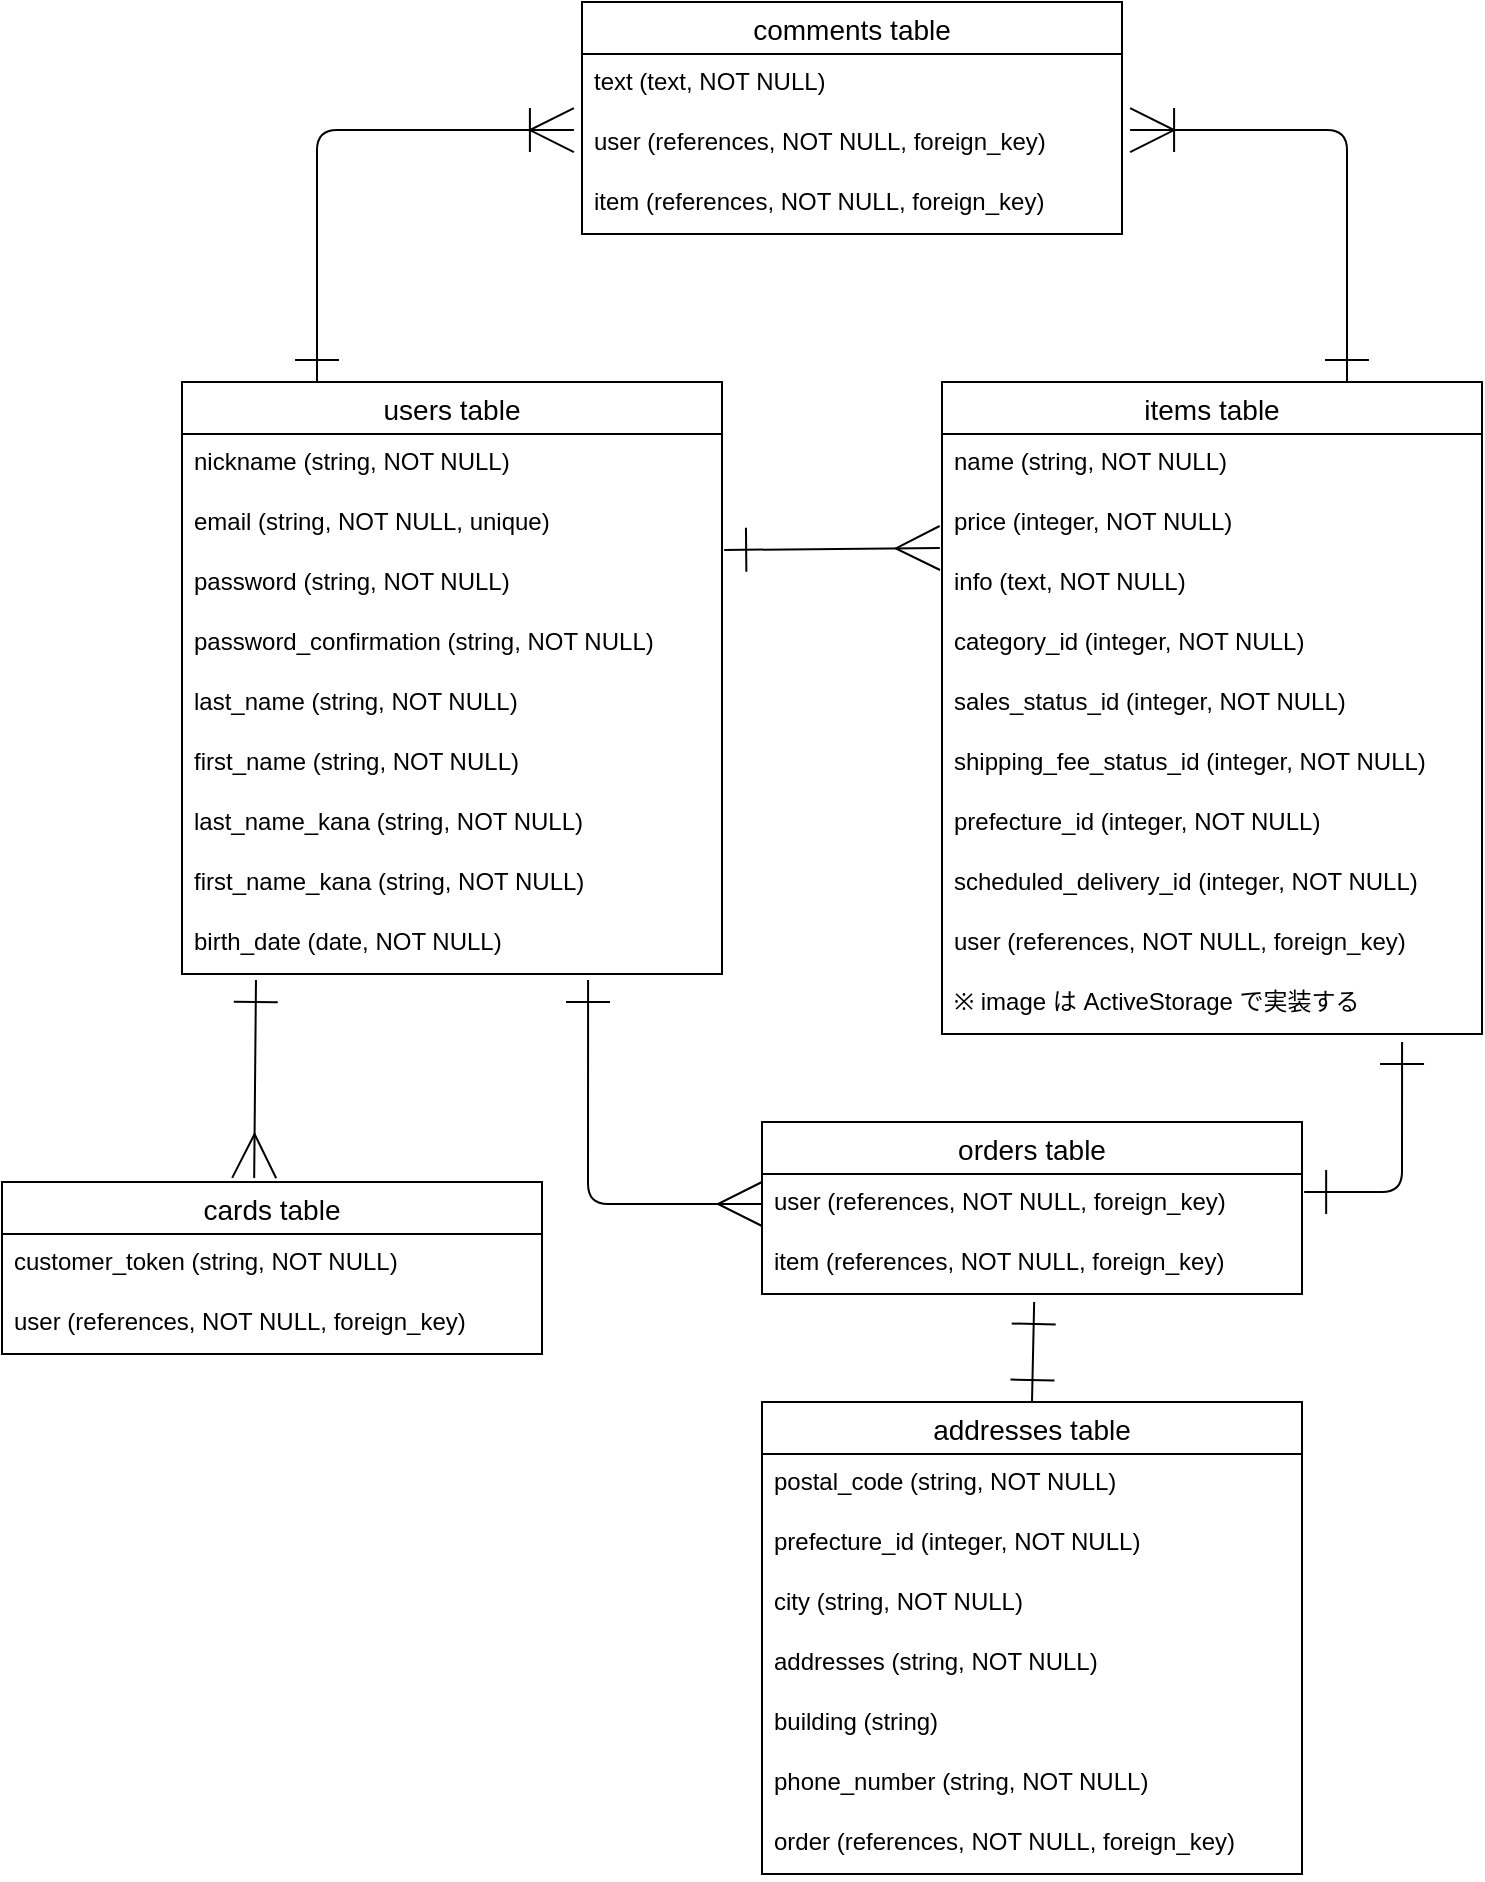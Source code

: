<mxfile>
    <diagram id="KHm3t2SEJSHAECBiW7SG" name="ページ1">
        <mxGraphModel dx="1378" dy="807" grid="1" gridSize="10" guides="1" tooltips="1" connect="1" arrows="1" fold="1" page="1" pageScale="1" pageWidth="827" pageHeight="1169" math="0" shadow="0">
            <root>
                <mxCell id="0"/>
                <mxCell id="1" parent="0"/>
                <mxCell id="2" value="users table" style="swimlane;fontStyle=0;childLayout=stackLayout;horizontal=1;startSize=26;horizontalStack=0;resizeParent=1;resizeParentMax=0;resizeLast=0;collapsible=1;marginBottom=0;align=center;fontSize=14;" parent="1" vertex="1">
                    <mxGeometry x="100" y="390" width="270" height="296" as="geometry">
                        <mxRectangle x="50" y="50" width="100" height="26" as="alternateBounds"/>
                    </mxGeometry>
                </mxCell>
                <mxCell id="3" value="nickname (string, NOT NULL)" style="text;strokeColor=none;fillColor=none;spacingLeft=4;spacingRight=4;overflow=hidden;rotatable=0;points=[[0,0.5],[1,0.5]];portConstraint=eastwest;fontSize=12;" parent="2" vertex="1">
                    <mxGeometry y="26" width="270" height="30" as="geometry"/>
                </mxCell>
                <mxCell id="4" value="email (string, NOT NULL, unique)" style="text;strokeColor=none;fillColor=none;spacingLeft=4;spacingRight=4;overflow=hidden;rotatable=0;points=[[0,0.5],[1,0.5]];portConstraint=eastwest;fontSize=12;" parent="2" vertex="1">
                    <mxGeometry y="56" width="270" height="30" as="geometry"/>
                </mxCell>
                <mxCell id="5" value="password (string, NOT NULL)" style="text;strokeColor=none;fillColor=none;spacingLeft=4;spacingRight=4;overflow=hidden;rotatable=0;points=[[0,0.5],[1,0.5]];portConstraint=eastwest;fontSize=12;" parent="2" vertex="1">
                    <mxGeometry y="86" width="270" height="30" as="geometry"/>
                </mxCell>
                <mxCell id="41" value="password_confirmation (string, NOT NULL)" style="text;strokeColor=none;fillColor=none;spacingLeft=4;spacingRight=4;overflow=hidden;rotatable=0;points=[[0,0.5],[1,0.5]];portConstraint=eastwest;fontSize=12;" parent="2" vertex="1">
                    <mxGeometry y="116" width="270" height="30" as="geometry"/>
                </mxCell>
                <mxCell id="42" value="last_name (string, NOT NULL)" style="text;strokeColor=none;fillColor=none;spacingLeft=4;spacingRight=4;overflow=hidden;rotatable=0;points=[[0,0.5],[1,0.5]];portConstraint=eastwest;fontSize=12;" parent="2" vertex="1">
                    <mxGeometry y="146" width="270" height="30" as="geometry"/>
                </mxCell>
                <mxCell id="43" value="first_name (string, NOT NULL)" style="text;strokeColor=none;fillColor=none;spacingLeft=4;spacingRight=4;overflow=hidden;rotatable=0;points=[[0,0.5],[1,0.5]];portConstraint=eastwest;fontSize=12;" parent="2" vertex="1">
                    <mxGeometry y="176" width="270" height="30" as="geometry"/>
                </mxCell>
                <mxCell id="46" value="last_name_kana (string, NOT NULL)" style="text;strokeColor=none;fillColor=none;spacingLeft=4;spacingRight=4;overflow=hidden;rotatable=0;points=[[0,0.5],[1,0.5]];portConstraint=eastwest;fontSize=12;" parent="2" vertex="1">
                    <mxGeometry y="206" width="270" height="30" as="geometry"/>
                </mxCell>
                <mxCell id="45" value="first_name_kana (string, NOT NULL)" style="text;strokeColor=none;fillColor=none;spacingLeft=4;spacingRight=4;overflow=hidden;rotatable=0;points=[[0,0.5],[1,0.5]];portConstraint=eastwest;fontSize=12;" parent="2" vertex="1">
                    <mxGeometry y="236" width="270" height="30" as="geometry"/>
                </mxCell>
                <mxCell id="44" value="birth_date (date, NOT NULL)" style="text;strokeColor=none;fillColor=none;spacingLeft=4;spacingRight=4;overflow=hidden;rotatable=0;points=[[0,0.5],[1,0.5]];portConstraint=eastwest;fontSize=12;" parent="2" vertex="1">
                    <mxGeometry y="266" width="270" height="30" as="geometry"/>
                </mxCell>
                <mxCell id="32" value="items table" style="swimlane;fontStyle=0;childLayout=stackLayout;horizontal=1;startSize=26;horizontalStack=0;resizeParent=1;resizeParentMax=0;resizeLast=0;collapsible=1;marginBottom=0;align=center;fontSize=14;" parent="1" vertex="1">
                    <mxGeometry x="480" y="390" width="270" height="326" as="geometry"/>
                </mxCell>
                <mxCell id="34" value="name (string, NOT NULL)" style="text;strokeColor=none;fillColor=none;spacingLeft=4;spacingRight=4;overflow=hidden;rotatable=0;points=[[0,0.5],[1,0.5]];portConstraint=eastwest;fontSize=12;" parent="32" vertex="1">
                    <mxGeometry y="26" width="270" height="30" as="geometry"/>
                </mxCell>
                <mxCell id="61" value="price (integer, NOT NULL)" style="text;strokeColor=none;fillColor=none;spacingLeft=4;spacingRight=4;overflow=hidden;rotatable=0;points=[[0,0.5],[1,0.5]];portConstraint=eastwest;fontSize=12;" parent="32" vertex="1">
                    <mxGeometry y="56" width="270" height="30" as="geometry"/>
                </mxCell>
                <mxCell id="53" value="info (text, NOT NULL)" style="text;strokeColor=none;fillColor=none;spacingLeft=4;spacingRight=4;overflow=hidden;rotatable=0;points=[[0,0.5],[1,0.5]];portConstraint=eastwest;fontSize=12;" parent="32" vertex="1">
                    <mxGeometry y="86" width="270" height="30" as="geometry"/>
                </mxCell>
                <mxCell id="55" value="category_id (integer, NOT NULL)" style="text;strokeColor=none;fillColor=none;spacingLeft=4;spacingRight=4;overflow=hidden;rotatable=0;points=[[0,0.5],[1,0.5]];portConstraint=eastwest;fontSize=12;" parent="32" vertex="1">
                    <mxGeometry y="116" width="270" height="30" as="geometry"/>
                </mxCell>
                <mxCell id="57" value="sales_status_id (integer, NOT NULL)" style="text;strokeColor=none;fillColor=none;spacingLeft=4;spacingRight=4;overflow=hidden;rotatable=0;points=[[0,0.5],[1,0.5]];portConstraint=eastwest;fontSize=12;" parent="32" vertex="1">
                    <mxGeometry y="146" width="270" height="30" as="geometry"/>
                </mxCell>
                <mxCell id="58" value="shipping_fee_status_id (integer, NOT NULL)" style="text;strokeColor=none;fillColor=none;spacingLeft=4;spacingRight=4;overflow=hidden;rotatable=0;points=[[0,0.5],[1,0.5]];portConstraint=eastwest;fontSize=12;" parent="32" vertex="1">
                    <mxGeometry y="176" width="270" height="30" as="geometry"/>
                </mxCell>
                <mxCell id="56" value="prefecture_id (integer, NOT NULL)" style="text;strokeColor=none;fillColor=none;spacingLeft=4;spacingRight=4;overflow=hidden;rotatable=0;points=[[0,0.5],[1,0.5]];portConstraint=eastwest;fontSize=12;" parent="32" vertex="1">
                    <mxGeometry y="206" width="270" height="30" as="geometry"/>
                </mxCell>
                <mxCell id="59" value="scheduled_delivery_id (integer, NOT NULL)" style="text;strokeColor=none;fillColor=none;spacingLeft=4;spacingRight=4;overflow=hidden;rotatable=0;points=[[0,0.5],[1,0.5]];portConstraint=eastwest;fontSize=12;" parent="32" vertex="1">
                    <mxGeometry y="236" width="270" height="30" as="geometry"/>
                </mxCell>
                <mxCell id="54" value="user (references, NOT NULL, foreign_key)" style="text;strokeColor=none;fillColor=none;spacingLeft=4;spacingRight=4;overflow=hidden;rotatable=0;points=[[0,0.5],[1,0.5]];portConstraint=eastwest;fontSize=12;" parent="32" vertex="1">
                    <mxGeometry y="266" width="270" height="30" as="geometry"/>
                </mxCell>
                <mxCell id="33" value="※ image は ActiveStorage で実装する" style="text;strokeColor=none;fillColor=none;spacingLeft=4;spacingRight=4;overflow=hidden;rotatable=0;points=[[0,0.5],[1,0.5]];portConstraint=eastwest;fontSize=12;" parent="32" vertex="1">
                    <mxGeometry y="296" width="270" height="30" as="geometry"/>
                </mxCell>
                <mxCell id="36" value="orders table" style="swimlane;fontStyle=0;childLayout=stackLayout;horizontal=1;startSize=26;horizontalStack=0;resizeParent=1;resizeParentMax=0;resizeLast=0;collapsible=1;marginBottom=0;align=center;fontSize=14;" parent="1" vertex="1">
                    <mxGeometry x="390" y="760" width="270" height="86" as="geometry"/>
                </mxCell>
                <mxCell id="37" value="user (references, NOT NULL, foreign_key)" style="text;strokeColor=none;fillColor=none;spacingLeft=4;spacingRight=4;overflow=hidden;rotatable=0;points=[[0,0.5],[1,0.5]];portConstraint=eastwest;fontSize=12;" parent="36" vertex="1">
                    <mxGeometry y="26" width="270" height="30" as="geometry"/>
                </mxCell>
                <mxCell id="38" value="item (references, NOT NULL, foreign_key)" style="text;strokeColor=none;fillColor=none;spacingLeft=4;spacingRight=4;overflow=hidden;rotatable=0;points=[[0,0.5],[1,0.5]];portConstraint=eastwest;fontSize=12;" parent="36" vertex="1">
                    <mxGeometry y="56" width="270" height="30" as="geometry"/>
                </mxCell>
                <mxCell id="62" value="addresses table" style="swimlane;fontStyle=0;childLayout=stackLayout;horizontal=1;startSize=26;horizontalStack=0;resizeParent=1;resizeParentMax=0;resizeLast=0;collapsible=1;marginBottom=0;align=center;fontSize=14;" parent="1" vertex="1">
                    <mxGeometry x="390" y="900" width="270" height="236" as="geometry"/>
                </mxCell>
                <mxCell id="64" value="postal_code (string, NOT NULL)" style="text;strokeColor=none;fillColor=none;spacingLeft=4;spacingRight=4;overflow=hidden;rotatable=0;points=[[0,0.5],[1,0.5]];portConstraint=eastwest;fontSize=12;" parent="62" vertex="1">
                    <mxGeometry y="26" width="270" height="30" as="geometry"/>
                </mxCell>
                <mxCell id="65" value="prefecture_id (integer, NOT NULL)" style="text;strokeColor=none;fillColor=none;spacingLeft=4;spacingRight=4;overflow=hidden;rotatable=0;points=[[0,0.5],[1,0.5]];portConstraint=eastwest;fontSize=12;" parent="62" vertex="1">
                    <mxGeometry y="56" width="270" height="30" as="geometry"/>
                </mxCell>
                <mxCell id="39" value="city (string, NOT NULL)" style="text;strokeColor=none;fillColor=none;spacingLeft=4;spacingRight=4;overflow=hidden;rotatable=0;points=[[0,0.5],[1,0.5]];portConstraint=eastwest;fontSize=12;" parent="62" vertex="1">
                    <mxGeometry y="86" width="270" height="30" as="geometry"/>
                </mxCell>
                <mxCell id="51" value="addresses (string, NOT NULL)" style="text;strokeColor=none;fillColor=none;spacingLeft=4;spacingRight=4;overflow=hidden;rotatable=0;points=[[0,0.5],[1,0.5]];portConstraint=eastwest;fontSize=12;" parent="62" vertex="1">
                    <mxGeometry y="116" width="270" height="30" as="geometry"/>
                </mxCell>
                <mxCell id="52" value="building (string)" style="text;strokeColor=none;fillColor=none;spacingLeft=4;spacingRight=4;overflow=hidden;rotatable=0;points=[[0,0.5],[1,0.5]];portConstraint=eastwest;fontSize=12;" parent="62" vertex="1">
                    <mxGeometry y="146" width="270" height="30" as="geometry"/>
                </mxCell>
                <mxCell id="49" value="phone_number (string, NOT NULL)" style="text;strokeColor=none;fillColor=none;spacingLeft=4;spacingRight=4;overflow=hidden;rotatable=0;points=[[0,0.5],[1,0.5]];portConstraint=eastwest;fontSize=12;" parent="62" vertex="1">
                    <mxGeometry y="176" width="270" height="30" as="geometry"/>
                </mxCell>
                <mxCell id="63" value="order (references, NOT NULL, foreign_key)" style="text;strokeColor=none;fillColor=none;spacingLeft=4;spacingRight=4;overflow=hidden;rotatable=0;points=[[0,0.5],[1,0.5]];portConstraint=eastwest;fontSize=12;" parent="62" vertex="1">
                    <mxGeometry y="206" width="270" height="30" as="geometry"/>
                </mxCell>
                <mxCell id="66" style="edgeStyle=none;html=1;exitX=1.004;exitY=-0.067;exitDx=0;exitDy=0;endArrow=ERmany;endFill=0;startArrow=ERone;startFill=0;endSize=20;startSize=20;exitPerimeter=0;entryX=-0.004;entryY=0.9;entryDx=0;entryDy=0;entryPerimeter=0;" parent="1" source="5" edge="1" target="61">
                    <mxGeometry relative="1" as="geometry">
                        <mxPoint x="370" y="636" as="sourcePoint"/>
                        <mxPoint x="224" y="748" as="targetPoint"/>
                        <Array as="points"/>
                    </mxGeometry>
                </mxCell>
                <mxCell id="71" style="html=1;entryX=0.852;entryY=1.133;entryDx=0;entryDy=0;startArrow=ERone;startFill=0;endArrow=ERone;endFill=0;startSize=20;endSize=20;entryPerimeter=0;exitX=1.004;exitY=0.3;exitDx=0;exitDy=0;exitPerimeter=0;edgeStyle=orthogonalEdgeStyle;" parent="1" target="33" edge="1" source="37">
                    <mxGeometry relative="1" as="geometry">
                        <mxPoint x="441" y="765" as="sourcePoint"/>
                        <Array as="points">
                            <mxPoint x="710" y="795"/>
                        </Array>
                    </mxGeometry>
                </mxCell>
                <mxCell id="72" style="edgeStyle=orthogonalEdgeStyle;html=1;startArrow=ERmany;startFill=0;endArrow=ERone;endFill=0;startSize=20;endSize=20;exitX=0;exitY=0.5;exitDx=0;exitDy=0;entryX=0.752;entryY=1.1;entryDx=0;entryDy=0;entryPerimeter=0;" parent="1" source="37" target="44" edge="1">
                    <mxGeometry relative="1" as="geometry">
                        <mxPoint x="410" y="536" as="targetPoint"/>
                        <mxPoint x="570" y="626" as="sourcePoint"/>
                        <Array as="points">
                            <mxPoint x="303" y="801"/>
                        </Array>
                    </mxGeometry>
                </mxCell>
                <mxCell id="74" style="html=1;startArrow=ERone;startFill=0;endArrow=ERone;endFill=0;startSize=20;endSize=20;entryX=0.504;entryY=1.133;entryDx=0;entryDy=0;entryPerimeter=0;exitX=0.5;exitY=0;exitDx=0;exitDy=0;" parent="1" source="62" target="38" edge="1">
                    <mxGeometry relative="1" as="geometry">
                        <mxPoint x="900" y="868" as="sourcePoint"/>
                        <mxPoint x="900" y="810" as="targetPoint"/>
                    </mxGeometry>
                </mxCell>
                <mxCell id="75" value="cards table" style="swimlane;fontStyle=0;childLayout=stackLayout;horizontal=1;startSize=26;horizontalStack=0;resizeParent=1;resizeParentMax=0;resizeLast=0;collapsible=1;marginBottom=0;align=center;fontSize=14;" vertex="1" parent="1">
                    <mxGeometry x="10" y="790" width="270" height="86" as="geometry"/>
                </mxCell>
                <mxCell id="76" value="customer_token (string, NOT NULL)" style="text;strokeColor=none;fillColor=none;spacingLeft=4;spacingRight=4;overflow=hidden;rotatable=0;points=[[0,0.5],[1,0.5]];portConstraint=eastwest;fontSize=12;" vertex="1" parent="75">
                    <mxGeometry y="26" width="270" height="30" as="geometry"/>
                </mxCell>
                <mxCell id="80" value="user (references, NOT NULL, foreign_key)" style="text;strokeColor=none;fillColor=none;spacingLeft=4;spacingRight=4;overflow=hidden;rotatable=0;points=[[0,0.5],[1,0.5]];portConstraint=eastwest;fontSize=12;" vertex="1" parent="75">
                    <mxGeometry y="56" width="270" height="30" as="geometry"/>
                </mxCell>
                <mxCell id="78" style="edgeStyle=none;html=1;endArrow=ERmany;endFill=0;startArrow=ERone;startFill=0;endSize=20;startSize=20;entryX=0.467;entryY=-0.023;entryDx=0;entryDy=0;entryPerimeter=0;exitX=0.137;exitY=1.1;exitDx=0;exitDy=0;exitPerimeter=0;" edge="1" parent="1" source="44" target="75">
                    <mxGeometry relative="1" as="geometry">
                        <mxPoint x="210" y="710" as="sourcePoint"/>
                        <mxPoint x="70" y="537.5" as="targetPoint"/>
                        <Array as="points"/>
                    </mxGeometry>
                </mxCell>
                <mxCell id="81" value="comments table" style="swimlane;fontStyle=0;childLayout=stackLayout;horizontal=1;startSize=26;horizontalStack=0;resizeParent=1;resizeParentMax=0;resizeLast=0;collapsible=1;marginBottom=0;align=center;fontSize=14;" vertex="1" parent="1">
                    <mxGeometry x="300" y="200" width="270" height="116" as="geometry"/>
                </mxCell>
                <mxCell id="82" value="text (text, NOT NULL)" style="text;strokeColor=none;fillColor=none;spacingLeft=4;spacingRight=4;overflow=hidden;rotatable=0;points=[[0,0.5],[1,0.5]];portConstraint=eastwest;fontSize=12;" vertex="1" parent="81">
                    <mxGeometry y="26" width="270" height="30" as="geometry"/>
                </mxCell>
                <mxCell id="89" value="user (references, NOT NULL, foreign_key)" style="text;strokeColor=none;fillColor=none;spacingLeft=4;spacingRight=4;overflow=hidden;rotatable=0;points=[[0,0.5],[1,0.5]];portConstraint=eastwest;fontSize=12;" vertex="1" parent="81">
                    <mxGeometry y="56" width="270" height="30" as="geometry"/>
                </mxCell>
                <mxCell id="90" value="item (references, NOT NULL, foreign_key)" style="text;strokeColor=none;fillColor=none;spacingLeft=4;spacingRight=4;overflow=hidden;rotatable=0;points=[[0,0.5],[1,0.5]];portConstraint=eastwest;fontSize=12;" vertex="1" parent="81">
                    <mxGeometry y="86" width="270" height="30" as="geometry"/>
                </mxCell>
                <mxCell id="94" style="html=1;entryX=1.015;entryY=0.267;entryDx=0;entryDy=0;startArrow=ERone;startFill=0;endArrow=ERoneToMany;endFill=0;startSize=20;endSize=20;entryPerimeter=0;exitX=0.75;exitY=0;exitDx=0;exitDy=0;edgeStyle=orthogonalEdgeStyle;" edge="1" parent="1" source="32" target="89">
                    <mxGeometry relative="1" as="geometry">
                        <mxPoint x="690.0" y="325.01" as="sourcePoint"/>
                        <mxPoint x="738.96" y="250" as="targetPoint"/>
                        <Array as="points">
                            <mxPoint x="683" y="264"/>
                        </Array>
                    </mxGeometry>
                </mxCell>
                <mxCell id="95" style="html=1;entryX=-0.015;entryY=0.267;entryDx=0;entryDy=0;startArrow=ERone;startFill=0;endArrow=ERoneToMany;endFill=0;startSize=20;endSize=20;entryPerimeter=0;edgeStyle=orthogonalEdgeStyle;exitX=0.25;exitY=0;exitDx=0;exitDy=0;" edge="1" parent="1" source="2" target="89">
                    <mxGeometry relative="1" as="geometry">
                        <mxPoint x="339" y="360" as="sourcePoint"/>
                        <mxPoint x="300.0" y="264.01" as="targetPoint"/>
                        <Array as="points">
                            <mxPoint x="168" y="264"/>
                        </Array>
                    </mxGeometry>
                </mxCell>
            </root>
        </mxGraphModel>
    </diagram>
</mxfile>